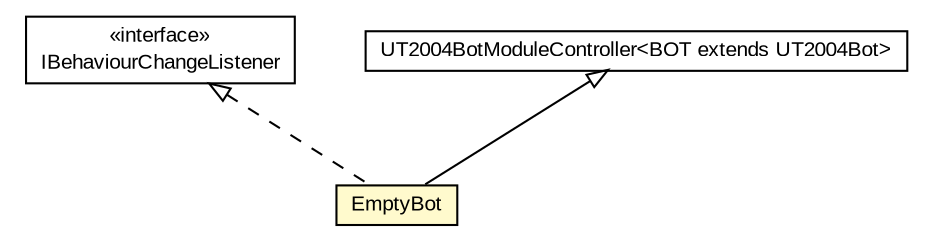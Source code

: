 #!/usr/local/bin/dot
#
# Class diagram 
# Generated by UMLGraph version 5.1 (http://www.umlgraph.org/)
#

digraph G {
	edge [fontname="arial",fontsize=10,labelfontname="arial",labelfontsize=10];
	node [fontname="arial",fontsize=10,shape=plaintext];
	nodesep=0.25;
	ranksep=0.5;
	// pl.staszczyk.mysimplebot1.behaviours.IBehaviourChangeListener
	c242 [label=<<table title="pl.staszczyk.mysimplebot1.behaviours.IBehaviourChangeListener" border="0" cellborder="1" cellspacing="0" cellpadding="2" port="p" href="./behaviours/IBehaviourChangeListener.html">
		<tr><td><table border="0" cellspacing="0" cellpadding="1">
<tr><td align="center" balign="center"> &#171;interface&#187; </td></tr>
<tr><td align="center" balign="center"> IBehaviourChangeListener </td></tr>
		</table></td></tr>
		</table>>, fontname="arial", fontcolor="black", fontsize=10.0];
	// pl.staszczyk.mysimplebot1.EmptyBot
	c253 [label=<<table title="pl.staszczyk.mysimplebot1.EmptyBot" border="0" cellborder="1" cellspacing="0" cellpadding="2" port="p" bgcolor="lemonChiffon" href="./EmptyBot.html">
		<tr><td><table border="0" cellspacing="0" cellpadding="1">
<tr><td align="center" balign="center"> EmptyBot </td></tr>
		</table></td></tr>
		</table>>, fontname="arial", fontcolor="black", fontsize=10.0];
	//pl.staszczyk.mysimplebot1.EmptyBot extends cz.cuni.amis.pogamut.ut2004.bot.impl.UT2004BotModuleController
	c254:p -> c253:p [dir=back,arrowtail=empty];
	//pl.staszczyk.mysimplebot1.EmptyBot implements pl.staszczyk.mysimplebot1.behaviours.IBehaviourChangeListener
	c242:p -> c253:p [dir=back,arrowtail=empty,style=dashed];
	// cz.cuni.amis.pogamut.ut2004.bot.impl.UT2004BotModuleController<BOT extends cz.cuni.amis.pogamut.ut2004.bot.impl.UT2004Bot>
	c254 [label=<<table title="cz.cuni.amis.pogamut.ut2004.bot.impl.UT2004BotModuleController" border="0" cellborder="1" cellspacing="0" cellpadding="2" port="p" href="http://diana.ms.mff.cuni.cz/maven-sites/pogamut/3.7.0/pogamut-ut2004/apidocs/cz/cuni/amis/pogamut/ut2004/bot/impl/UT2004BotModuleController.html">
		<tr><td><table border="0" cellspacing="0" cellpadding="1">
<tr><td align="center" balign="center"> UT2004BotModuleController&lt;BOT extends UT2004Bot&gt; </td></tr>
		</table></td></tr>
		</table>>, fontname="arial", fontcolor="black", fontsize=10.0];
}

